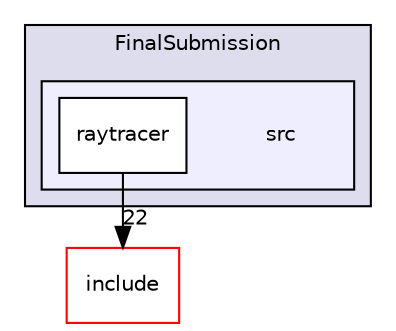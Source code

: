 digraph "src" {
  compound=true
  node [ fontsize="10", fontname="Helvetica"];
  edge [ labelfontsize="10", labelfontname="Helvetica"];
  subgraph clusterdir_7908b8aecca345ff4b65e8373e91b673 {
    graph [ bgcolor="#ddddee", pencolor="black", label="FinalSubmission" fontname="Helvetica", fontsize="10", URL="dir_7908b8aecca345ff4b65e8373e91b673.html"]
  subgraph clusterdir_7de77bb8940b10a2f6b3336735c7a2cb {
    graph [ bgcolor="#eeeeff", pencolor="black", label="" URL="dir_7de77bb8940b10a2f6b3336735c7a2cb.html"];
    dir_7de77bb8940b10a2f6b3336735c7a2cb [shape=plaintext label="src"];
    dir_e95fbbbd292ffa1d4511ce3e5b1cd593 [shape=box label="raytracer" color="black" fillcolor="white" style="filled" URL="dir_e95fbbbd292ffa1d4511ce3e5b1cd593.html"];
  }
  }
  dir_811c8130c0a05e369f777b14a2091cd2 [shape=box label="include" fillcolor="white" style="filled" color="red" URL="dir_811c8130c0a05e369f777b14a2091cd2.html"];
  dir_e95fbbbd292ffa1d4511ce3e5b1cd593->dir_811c8130c0a05e369f777b14a2091cd2 [headlabel="22", labeldistance=1.5 headhref="dir_000009_000008.html"];
}
